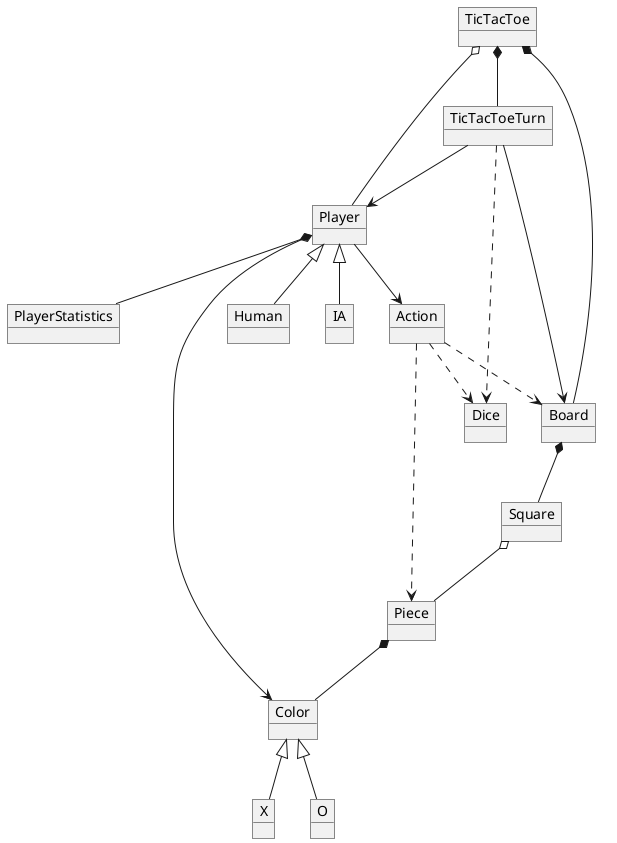 @startuml
Object TicTacToe
Object TicTacToeTurn
Object Player
Object Human
Object IA
Object Action
Object PlayerStatistics
Object Dice
Object Board
Object Square
Object Piece
Object Color
Object X
Object O

TicTacToe *-- TicTacToeTurn
TicTacToe *-- Board
TicTacToe o-- Player

TicTacToeTurn --> Player
TicTacToeTurn --> Board
TicTacToeTurn ..> Dice

Player *-- PlayerStatistics
Player --> Color
Player --> Action
Player <|-- Human
Player <|-- IA

Action ..> Board
Action ..> Piece
Action ..> Dice

Board *-- Square

Square o-- Piece

Piece *-- Color

Color <|-- X
Color <|-- O
@enduml